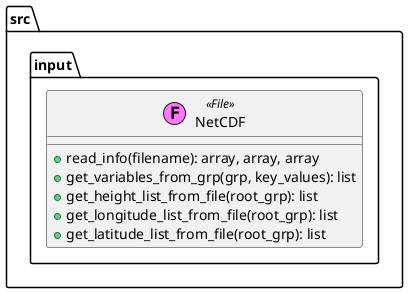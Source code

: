 @startuml
!$file = "(F,#ff75ff) File"
class src.input.NetCDF  <<$file>>{
    + read_info(filename): array, array, array
    + get_variables_from_grp(grp, key_values): list
    + get_height_list_from_file(root_grp): list
    + get_longitude_list_from_file(root_grp): list
    + get_latitude_list_from_file(root_grp): list
}
@enduml